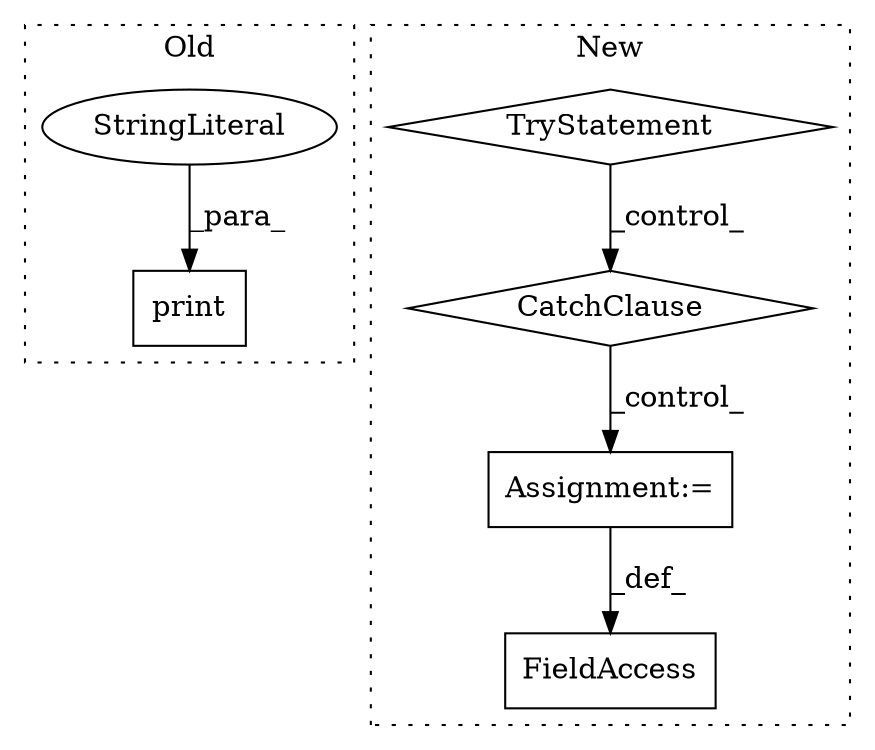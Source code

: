 digraph G {
subgraph cluster0 {
1 [label="print" a="32" s="1997,2032" l="6,1" shape="box"];
4 [label="StringLiteral" a="45" s="2003" l="29" shape="ellipse"];
label = "Old";
style="dotted";
}
subgraph cluster1 {
2 [label="TryStatement" a="54" s="1979" l="4" shape="diamond"];
3 [label="CatchClause" a="12" s="2125,2159" l="11,2" shape="diamond"];
5 [label="Assignment:=" a="7" s="2188" l="1" shape="box"];
6 [label="FieldAccess" a="22" s="2169" l="19" shape="box"];
label = "New";
style="dotted";
}
2 -> 3 [label="_control_"];
3 -> 5 [label="_control_"];
4 -> 1 [label="_para_"];
5 -> 6 [label="_def_"];
}